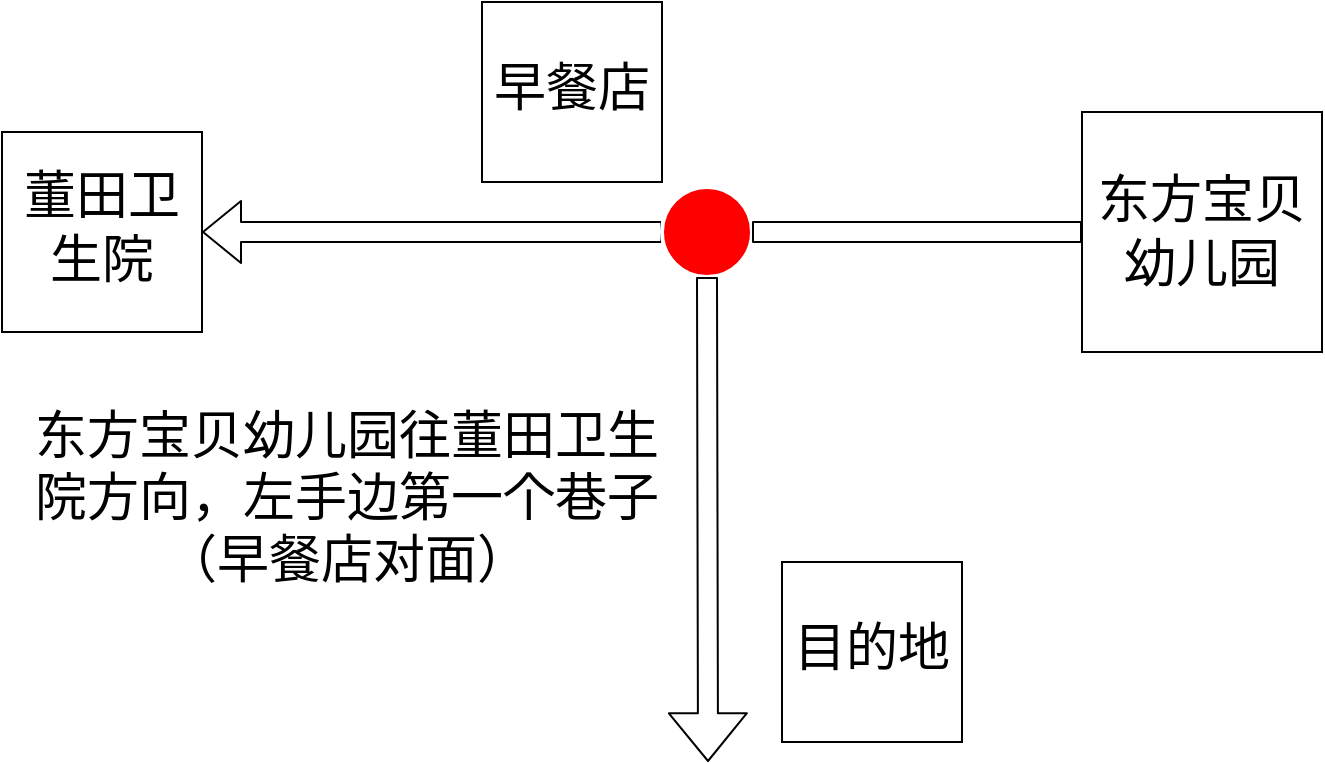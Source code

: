 <mxfile>
    <diagram id="WJOaURbmbuS77g5cmOvb" name="第 1 页">
        <mxGraphModel dx="829" dy="693" grid="1" gridSize="10" guides="1" tooltips="1" connect="1" arrows="1" fold="1" page="1" pageScale="1" pageWidth="827" pageHeight="1169" math="0" shadow="0">
            <root>
                <mxCell id="0"/>
                <mxCell id="1" parent="0"/>
                <mxCell id="2" value="&lt;h1 style=&quot;line-height: 1.2&quot;&gt;&lt;font face=&quot;微软雅黑&quot; size=&quot;1&quot;&gt;&lt;span style=&quot;font-weight: normal ; font-size: 26px&quot;&gt;东方宝贝幼儿园&lt;/span&gt;&lt;/font&gt;&lt;/h1&gt;" style="whiteSpace=wrap;html=1;aspect=fixed;align=center;" vertex="1" parent="1">
                    <mxGeometry x="650" y="195" width="120" height="120" as="geometry"/>
                </mxCell>
                <mxCell id="3" value="董田卫生院" style="whiteSpace=wrap;html=1;aspect=fixed;fontFamily=Courier New;fontSize=26;" vertex="1" parent="1">
                    <mxGeometry x="110" y="205" width="100" height="100" as="geometry"/>
                </mxCell>
                <mxCell id="5" value="" style="shape=flexArrow;endArrow=classic;html=1;fontFamily=Courier New;fontSize=26;exitX=0;exitY=0.5;exitDx=0;exitDy=0;entryX=1;entryY=0.5;entryDx=0;entryDy=0;startArrow=none;" edge="1" parent="1" source="8" target="3">
                    <mxGeometry width="50" height="50" relative="1" as="geometry">
                        <mxPoint x="390" y="290" as="sourcePoint"/>
                        <mxPoint x="440" y="240" as="targetPoint"/>
                    </mxGeometry>
                </mxCell>
                <mxCell id="7" value="目的地" style="whiteSpace=wrap;html=1;aspect=fixed;fontFamily=Courier New;fontSize=26;" vertex="1" parent="1">
                    <mxGeometry x="500" y="420" width="90" height="90" as="geometry"/>
                </mxCell>
                <mxCell id="8" value="" style="ellipse;whiteSpace=wrap;html=1;aspect=fixed;fontFamily=Courier New;fontSize=26;fillColor=#FF0000;fontColor=#ffffff;strokeColor=#FFFFFF;gradientColor=none;strokeWidth=2;" vertex="1" parent="1">
                    <mxGeometry x="440" y="232.5" width="45" height="45" as="geometry"/>
                </mxCell>
                <mxCell id="9" value="" style="shape=flexArrow;endArrow=none;html=1;fontFamily=Courier New;fontSize=26;exitX=0;exitY=0.5;exitDx=0;exitDy=0;entryX=1;entryY=0.5;entryDx=0;entryDy=0;" edge="1" parent="1" source="2" target="8">
                    <mxGeometry width="50" height="50" relative="1" as="geometry">
                        <mxPoint x="650" y="255" as="sourcePoint"/>
                        <mxPoint x="210" y="255" as="targetPoint"/>
                    </mxGeometry>
                </mxCell>
                <mxCell id="10" value="早餐店" style="whiteSpace=wrap;html=1;aspect=fixed;fontFamily=Courier New;fontSize=26;" vertex="1" parent="1">
                    <mxGeometry x="350" y="140" width="90" height="90" as="geometry"/>
                </mxCell>
                <mxCell id="11" value="" style="shape=flexArrow;endArrow=classic;html=1;fontFamily=Courier New;fontSize=26;exitX=0.5;exitY=1;exitDx=0;exitDy=0;endWidth=28;endSize=7.63;" edge="1" parent="1" source="8">
                    <mxGeometry width="50" height="50" relative="1" as="geometry">
                        <mxPoint x="390" y="260" as="sourcePoint"/>
                        <mxPoint x="463" y="520" as="targetPoint"/>
                    </mxGeometry>
                </mxCell>
                <mxCell id="13" value="东方宝贝幼儿园往董田卫生院方向，左手边第一个巷子（早餐店对面）" style="text;html=1;strokeColor=none;fillColor=none;align=center;verticalAlign=middle;whiteSpace=wrap;rounded=0;fontFamily=Courier New;fontSize=26;" vertex="1" parent="1">
                    <mxGeometry x="120" y="320" width="325" height="140" as="geometry"/>
                </mxCell>
            </root>
        </mxGraphModel>
    </diagram>
</mxfile>